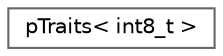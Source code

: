digraph "Graphical Class Hierarchy"
{
 // LATEX_PDF_SIZE
  bgcolor="transparent";
  edge [fontname=Helvetica,fontsize=10,labelfontname=Helvetica,labelfontsize=10];
  node [fontname=Helvetica,fontsize=10,shape=box,height=0.2,width=0.4];
  rankdir="LR";
  Node0 [id="Node000000",label="pTraits\< int8_t \>",height=0.2,width=0.4,color="grey40", fillcolor="white", style="filled",URL="$classFoam_1_1pTraits_3_01int8__t_01_4.html",tooltip=" "];
}

